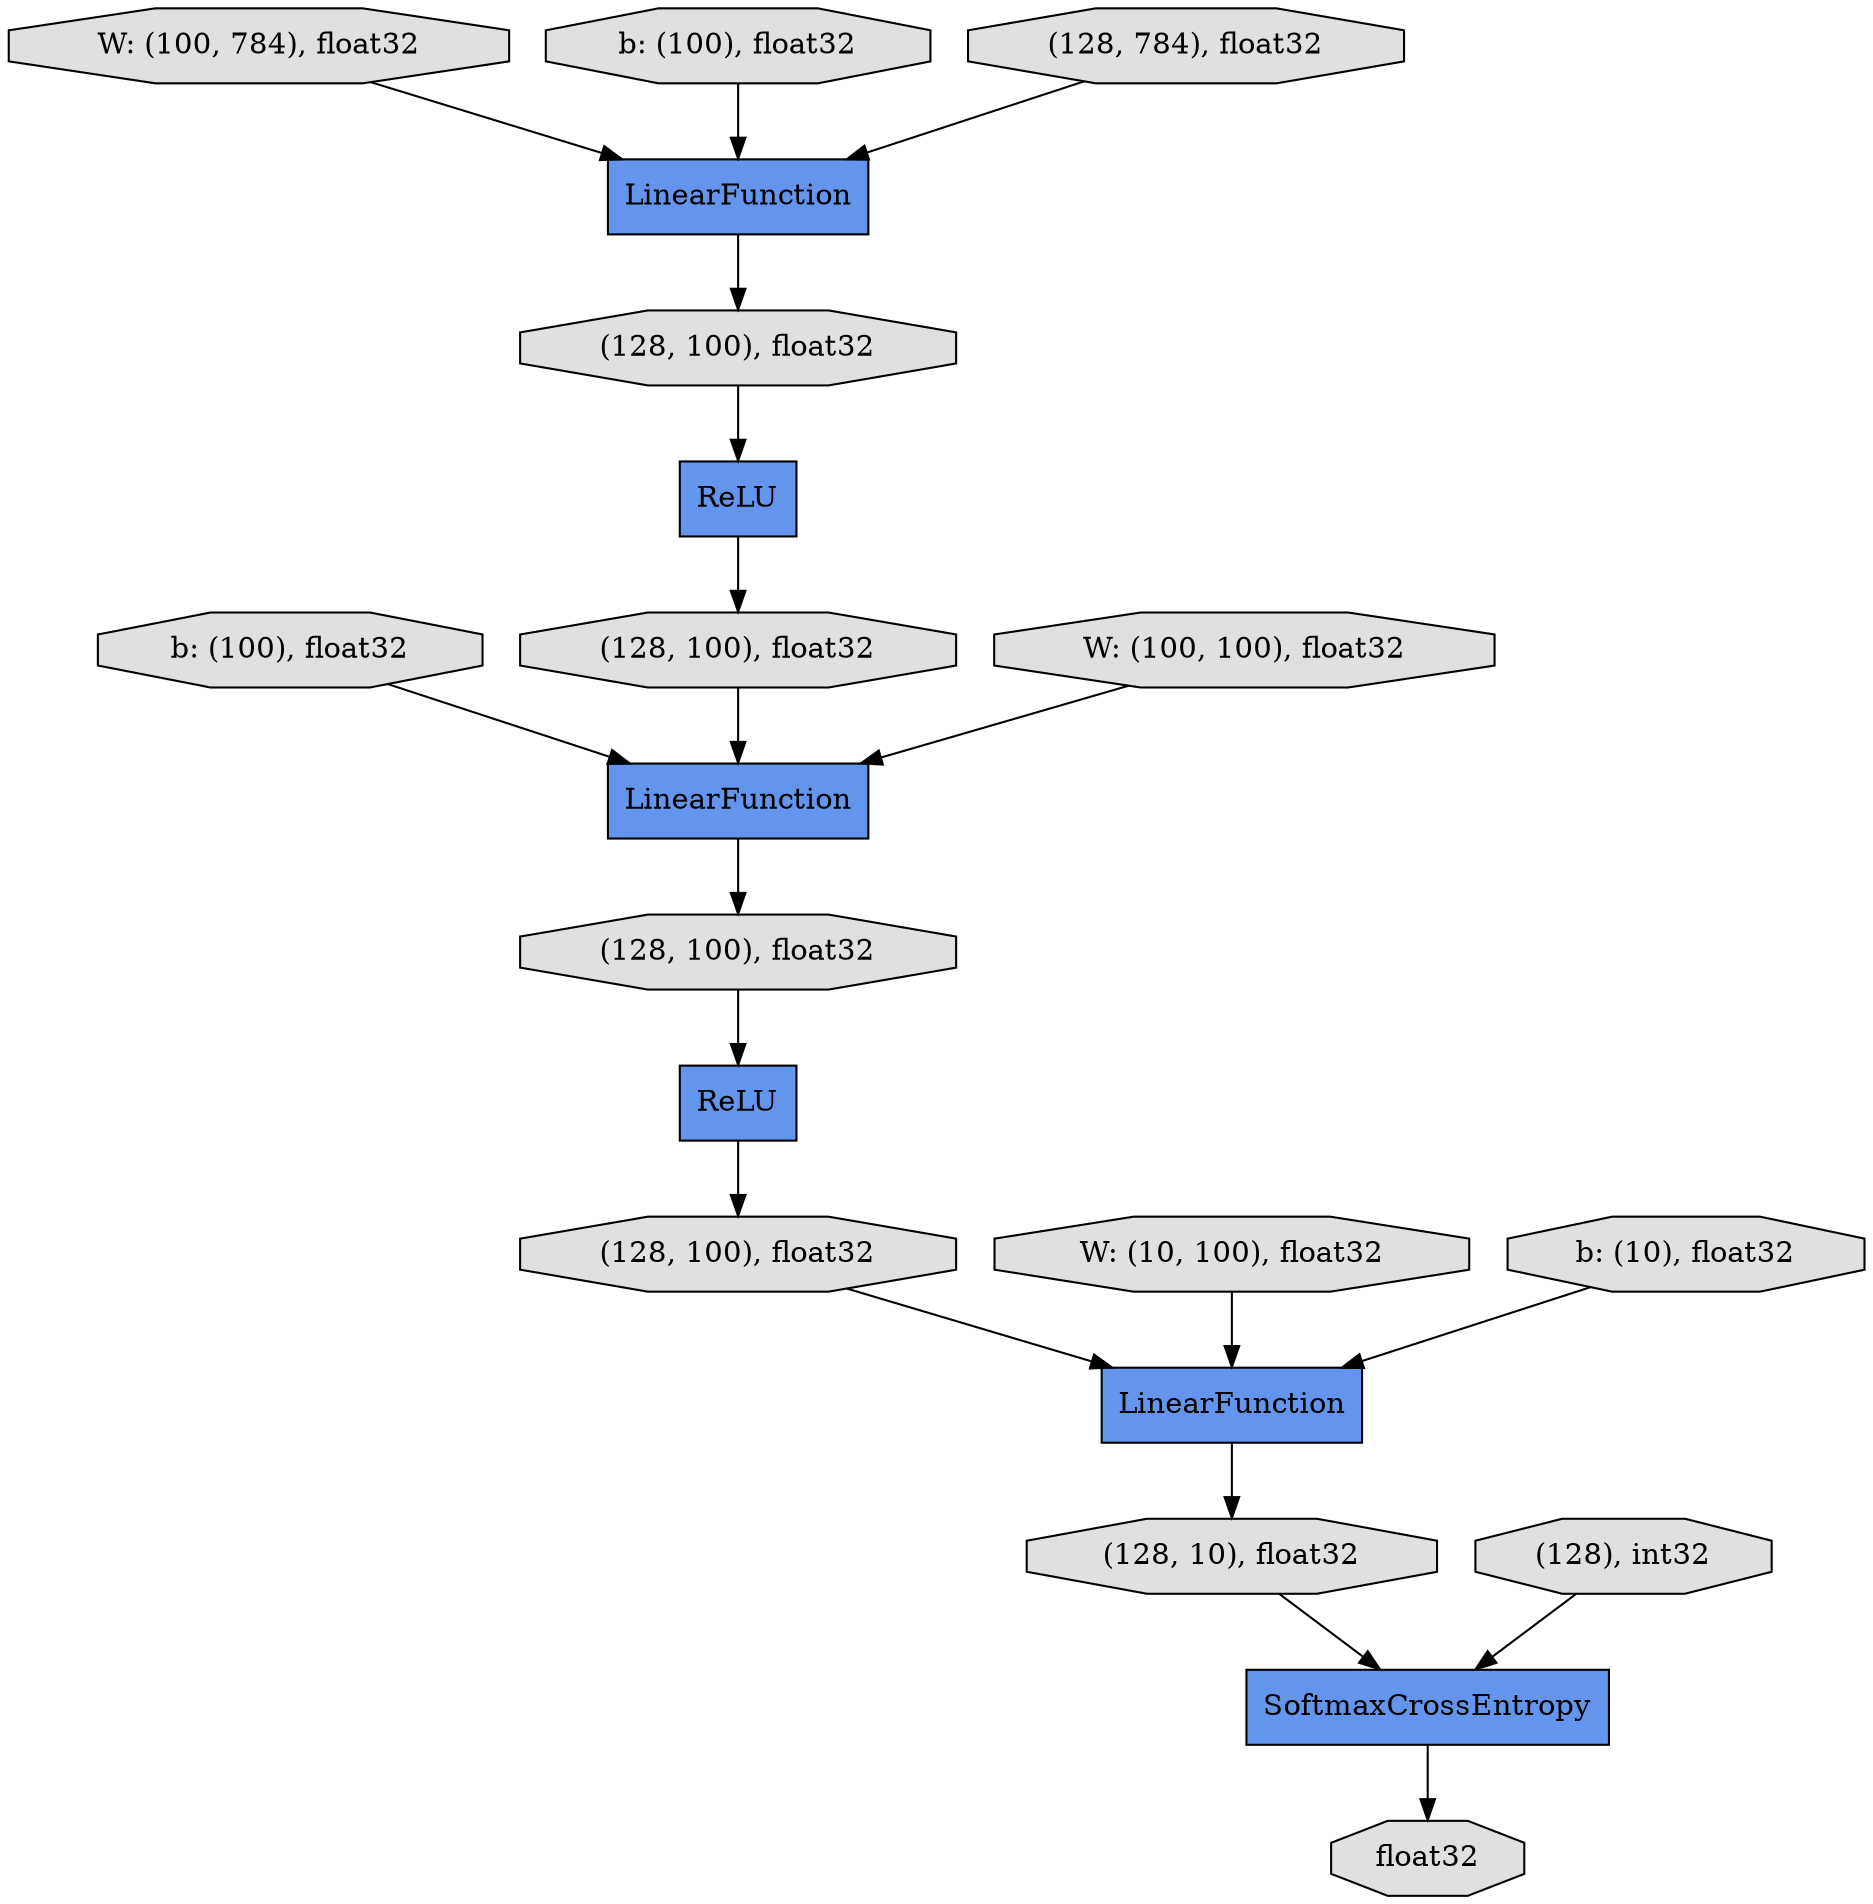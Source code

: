 digraph graphname{rankdir=TB;22598658023888 [label="b: (100), float32",shape="octagon",fillcolor="#E0E0E0",style="filled"];22598650340912 [label="(128, 100), float32",shape="octagon",fillcolor="#E0E0E0",style="filled"];22598650340968 [label="LinearFunction",shape="record",fillcolor="#6495ED",style="filled"];22598650341472 [label="float32",shape="octagon",fillcolor="#E0E0E0",style="filled"];22599858909312 [label="W: (100, 784), float32",shape="octagon",fillcolor="#E0E0E0",style="filled"];22598651874944 [label="b: (100), float32",shape="octagon",fillcolor="#E0E0E0",style="filled"];22598650341024 [label="(128, 100), float32",shape="octagon",fillcolor="#E0E0E0",style="filled"];22598650340520 [label="LinearFunction",shape="record",fillcolor="#6495ED",style="filled"];22598650340576 [label="ReLU",shape="record",fillcolor="#6495ED",style="filled"];22598651996144 [label="W: (10, 100), float32",shape="octagon",fillcolor="#E0E0E0",style="filled"];22598650341136 [label="SoftmaxCrossEntropy",shape="record",fillcolor="#6495ED",style="filled"];22598650340632 [label="ReLU",shape="record",fillcolor="#6495ED",style="filled"];22598650341192 [label="(128, 100), float32",shape="octagon",fillcolor="#E0E0E0",style="filled"];22598650340688 [label="(128, 784), float32",shape="octagon",fillcolor="#E0E0E0",style="filled"];22598650340744 [label="LinearFunction",shape="record",fillcolor="#6495ED",style="filled"];22598651534752 [label="b: (10), float32",shape="octagon",fillcolor="#E0E0E0",style="filled"];22598650341304 [label="(128, 10), float32",shape="octagon",fillcolor="#E0E0E0",style="filled"];22598650340800 [label="(128, 100), float32",shape="octagon",fillcolor="#E0E0E0",style="filled"];22598651904464 [label="W: (100, 100), float32",shape="octagon",fillcolor="#E0E0E0",style="filled"];22598650341360 [label="(128), int32",shape="octagon",fillcolor="#E0E0E0",style="filled"];22598650340912 -> 22598650340744;22598651996144 -> 22598650340968;22598650341136 -> 22598650341472;22598650340800 -> 22598650340632;22598650340688 -> 22598650340520;22599858909312 -> 22598650340520;22598651874944 -> 22598650340520;22598650341360 -> 22598650341136;22598650341304 -> 22598650341136;22598650341024 -> 22598650340576;22598650341192 -> 22598650340968;22598651904464 -> 22598650340744;22598658023888 -> 22598650340744;22598650340968 -> 22598650341304;22598650340576 -> 22598650341192;22598650340632 -> 22598650340912;22598651534752 -> 22598650340968;22598650340520 -> 22598650340800;22598650340744 -> 22598650341024;}